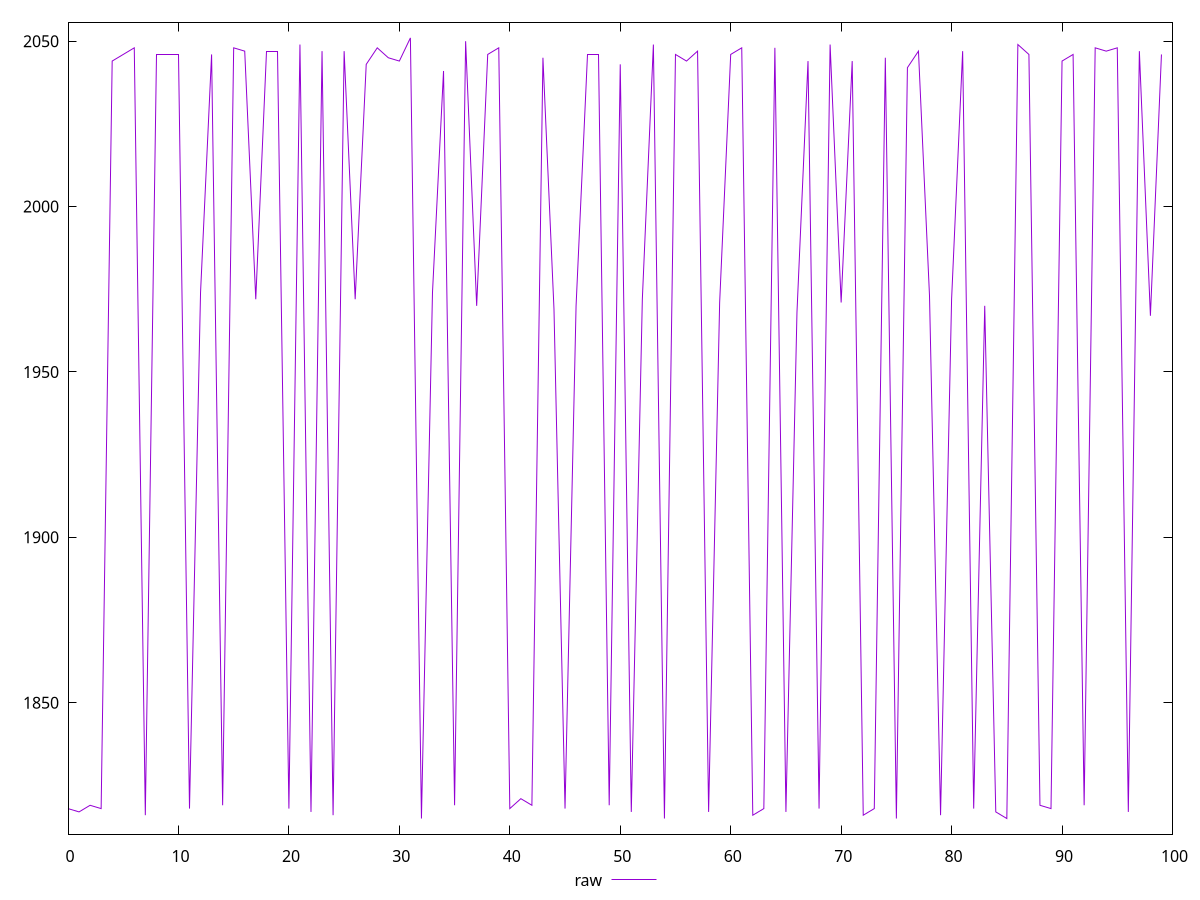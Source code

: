 reset
set terminal svg size 640, 490 enhanced background rgb 'white'
set output "report_00007_2020-12-11T15:55:29.892Z/metrics/samples/pages+cached+noexternal+noimg/raw/values.svg"

$raw <<EOF
0 1818
1 1817
2 1819
3 1818
4 2044
5 2046
6 2048
7 1816
8 2046
9 2046
10 2046
11 1818
12 1974
13 2046
14 1819
15 2048
16 2047
17 1972
18 2047
19 2047
20 1818
21 2049
22 1817
23 2047
24 1816
25 2047
26 1972
27 2043
28 2048
29 2045
30 2044
31 2051
32 1815
33 1974
34 2041
35 1819
36 2050
37 1970
38 2046
39 2048
40 1818
41 1821
42 1819
43 2045
44 1969
45 1818
46 1970
47 2046
48 2046
49 1819
50 2043
51 1817
52 1972
53 2049
54 1815
55 2046
56 2044
57 2047
58 1817
59 1971
60 2046
61 2048
62 1816
63 1818
64 2048
65 1817
66 1968
67 2044
68 1818
69 2049
70 1971
71 2044
72 1816
73 1818
74 2045
75 1815
76 2042
77 2047
78 1973
79 1816
80 1972
81 2047
82 1818
83 1970
84 1817
85 1815
86 2049
87 2046
88 1819
89 1818
90 2044
91 2046
92 1819
93 2048
94 2047
95 2048
96 1817
97 2047
98 1967
99 2046
EOF

set key outside below
set yrange [1810.28:2055.72]

plot \
  $raw title "raw" with line, \


reset